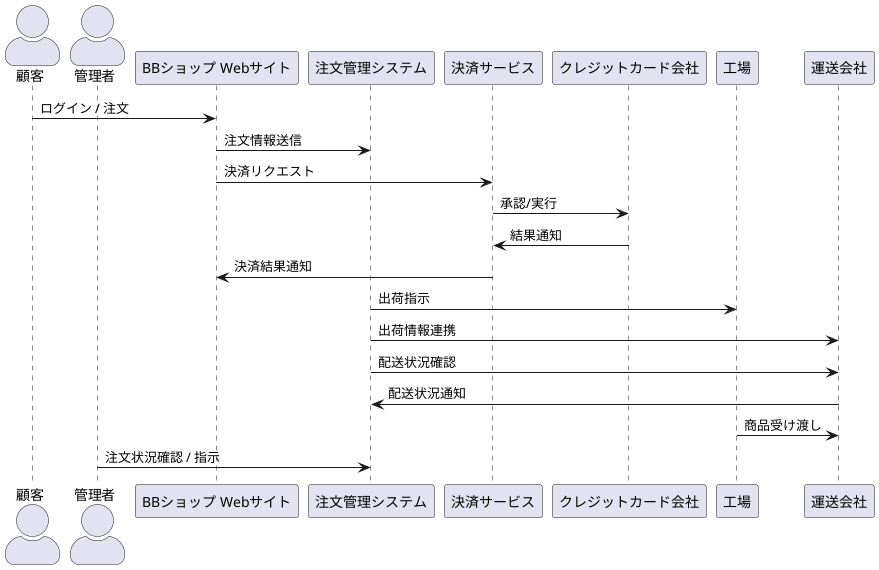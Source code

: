 @startuml
skinparam actorStyle awesome

actor 顧客 as user
actor 管理者 as admin
participant "BBショップ Webサイト" as website
participant "注文管理システム" as order_system
participant "決済サービス" as payment_service
participant "クレジットカード会社" as credit_card_co
participant "工場" as factory
participant "運送会社" as delivery_company

user -> website : ログイン / 注文
website -> order_system : 注文情報送信
website -> payment_service : 決済リクエスト
payment_service -> credit_card_co : 承認/実行
credit_card_co -> payment_service : 結果通知
payment_service -> website : 決済結果通知
order_system -> factory : 出荷指示
order_system -> delivery_company : 出荷情報連携
order_system -> delivery_company : 配送状況確認
delivery_company -> order_system : 配送状況通知
factory -> delivery_company : 商品受け渡し

admin -> order_system : 注文状況確認 / 指示

@enduml